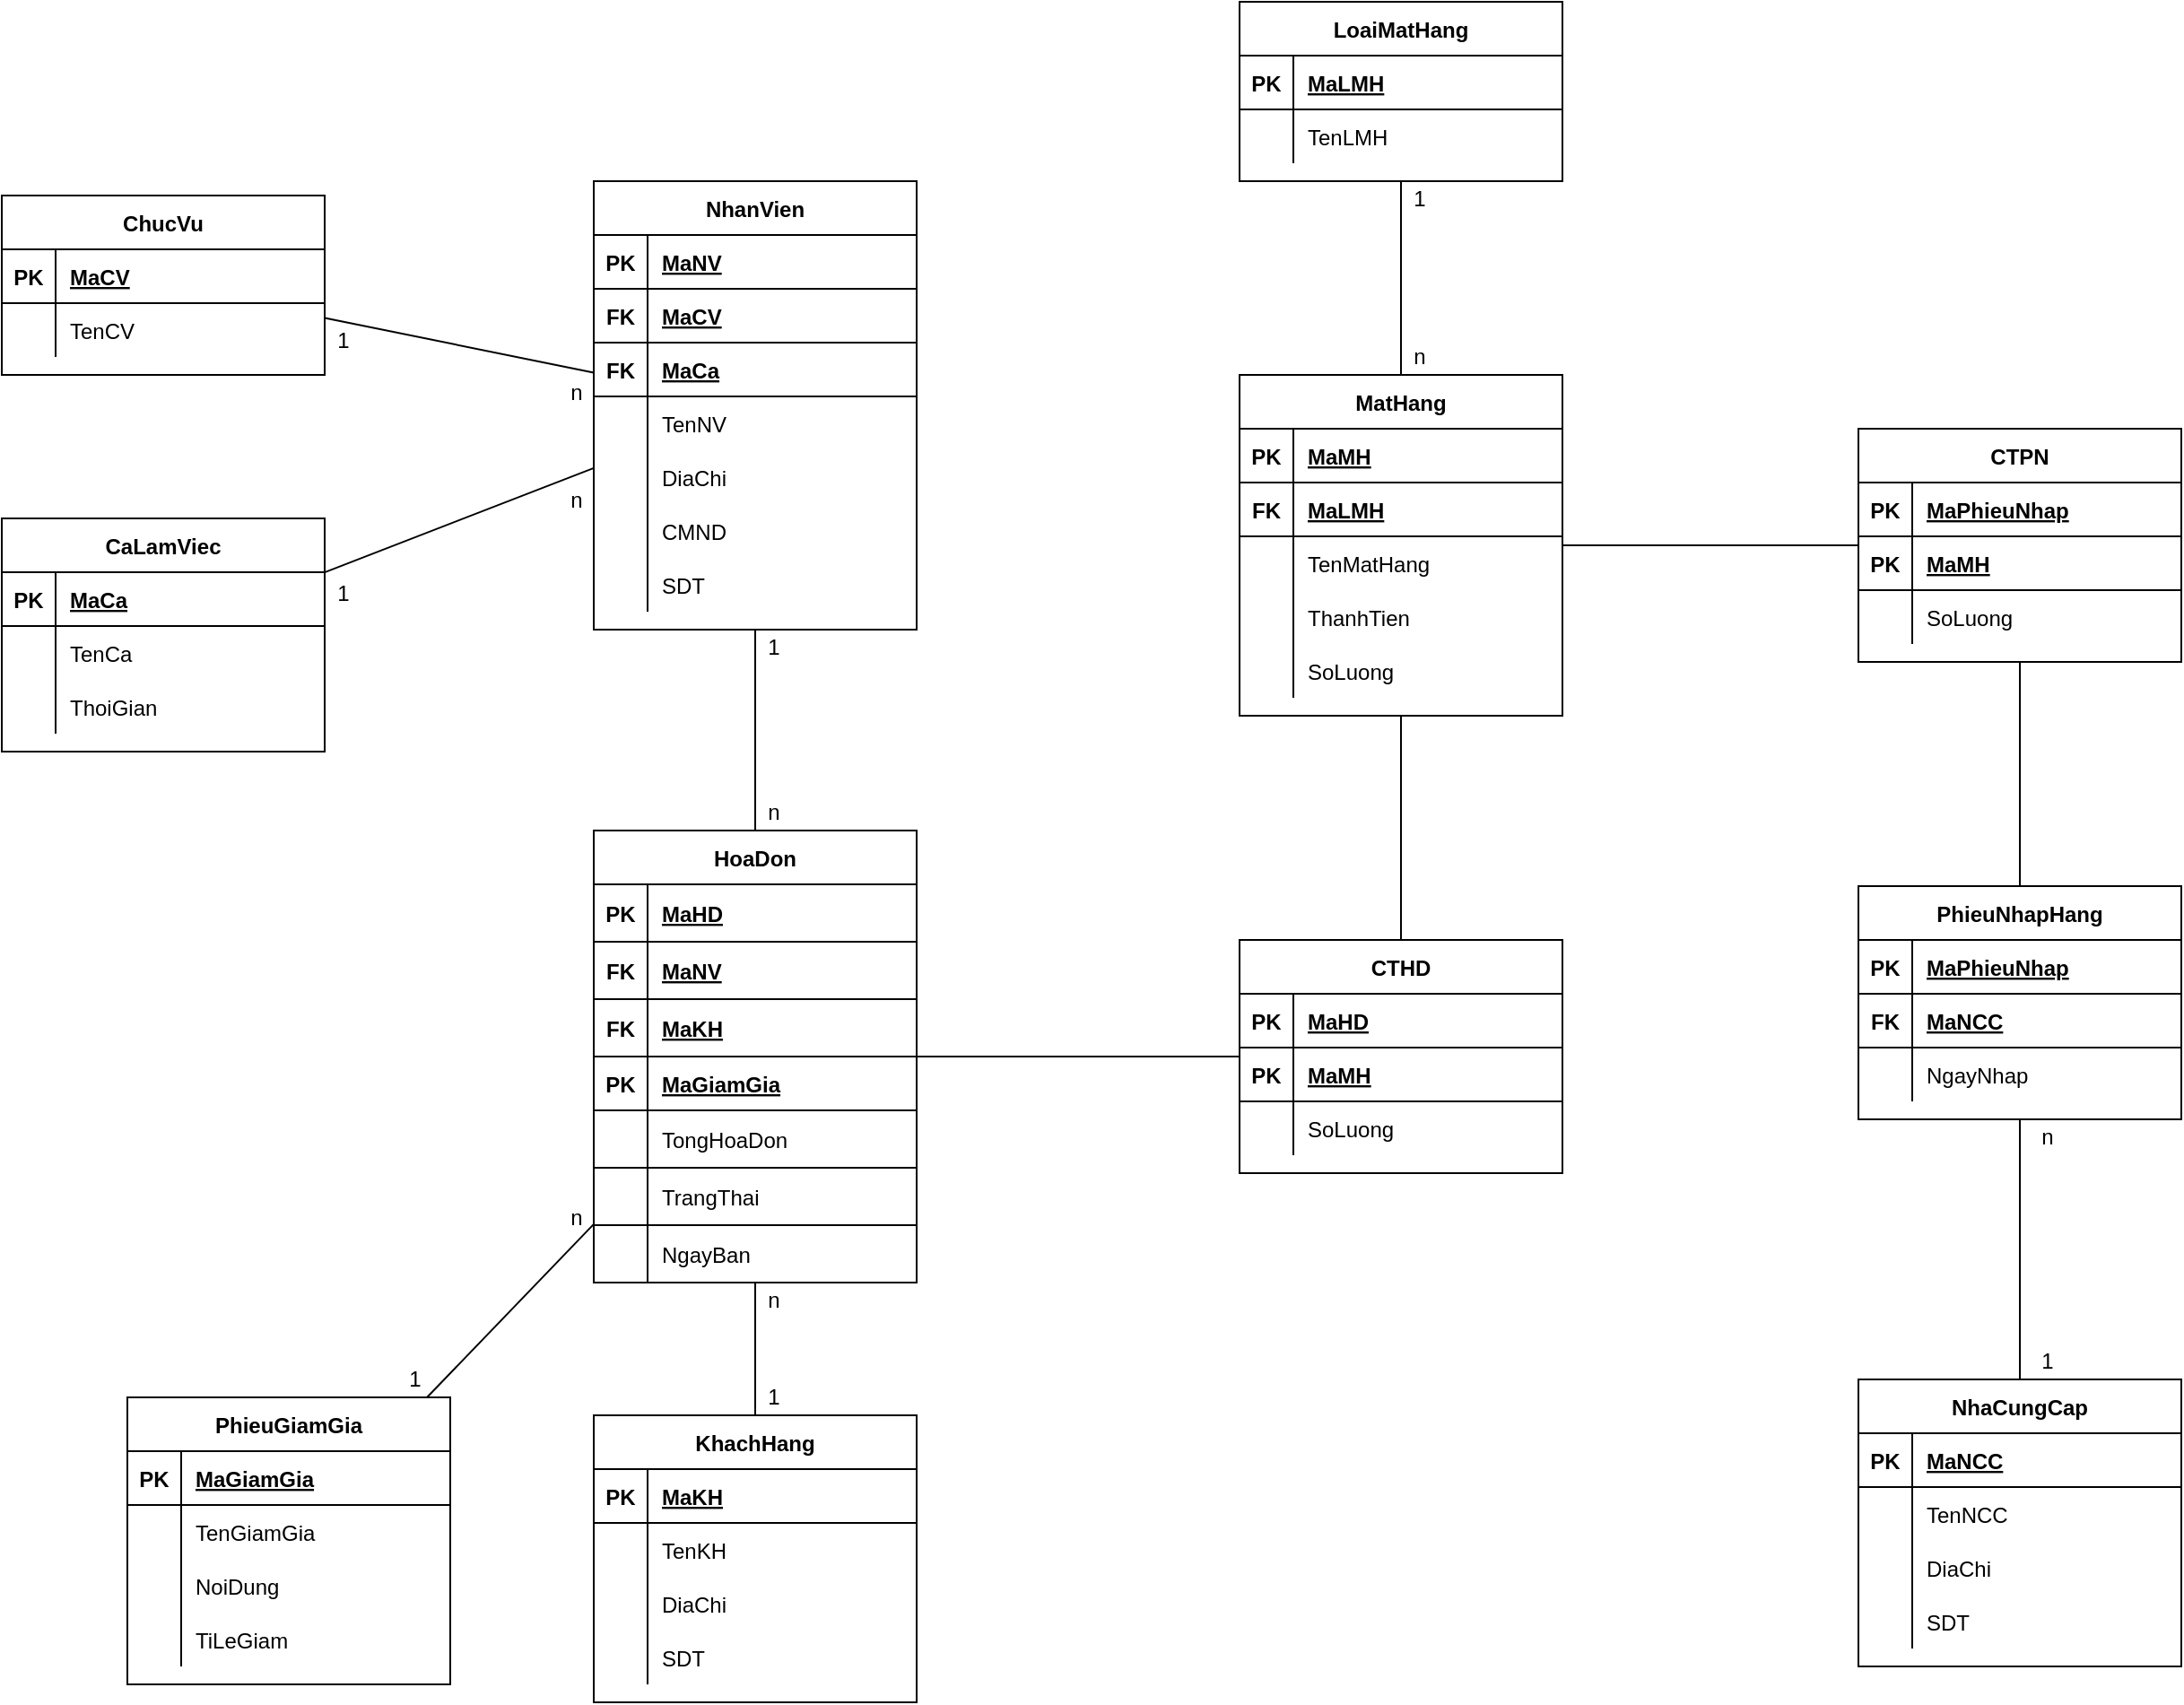 <mxfile version="16.5.1" type="device"><diagram id="FFig9bmro0p9TQwwsZxG" name="Page-1"><mxGraphModel dx="2071" dy="1911" grid="1" gridSize="10" guides="1" tooltips="1" connect="1" arrows="1" fold="1" page="1" pageScale="1" pageWidth="850" pageHeight="1100" math="0" shadow="0"><root><mxCell id="0"/><mxCell id="1" parent="0"/><mxCell id="2gMV54Jhwt9Od7N17RHv-97" style="edgeStyle=none;rounded=0;orthogonalLoop=1;jettySize=auto;html=1;endArrow=none;endFill=0;" parent="1" source="Jwx48hCjrQHL-6ofKgnK-101" target="Jwx48hCjrQHL-6ofKgnK-130" edge="1"><mxGeometry relative="1" as="geometry"><mxPoint x="-180.567" y="-754" as="sourcePoint"/><mxPoint x="-227.531" y="-628" as="targetPoint"/></mxGeometry></mxCell><mxCell id="2gMV54Jhwt9Od7N17RHv-98" style="edgeStyle=none;rounded=0;orthogonalLoop=1;jettySize=auto;html=1;endArrow=none;endFill=0;" parent="1" source="Jwx48hCjrQHL-6ofKgnK-152" target="Jwx48hCjrQHL-6ofKgnK-130" edge="1"><mxGeometry relative="1" as="geometry"><mxPoint x="-325.83" y="-379" as="sourcePoint"/><mxPoint x="-320" y="-493" as="targetPoint"/></mxGeometry></mxCell><mxCell id="2gMV54Jhwt9Od7N17RHv-36" style="edgeStyle=none;rounded=0;orthogonalLoop=1;jettySize=auto;html=1;endArrow=none;endFill=0;" parent="1" source="Jwx48hCjrQHL-6ofKgnK-58" target="Jwx48hCjrQHL-6ofKgnK-101" edge="1"><mxGeometry relative="1" as="geometry"><mxPoint x="-610" y="-880.25" as="sourcePoint"/><mxPoint x="-470" y="-814" as="targetPoint"/></mxGeometry></mxCell><mxCell id="2gMV54Jhwt9Od7N17RHv-37" style="edgeStyle=none;rounded=0;orthogonalLoop=1;jettySize=auto;html=1;endArrow=none;endFill=0;" parent="1" source="Jwx48hCjrQHL-6ofKgnK-87" target="Jwx48hCjrQHL-6ofKgnK-101" edge="1"><mxGeometry relative="1" as="geometry"><mxPoint x="-610" y="-728" as="sourcePoint"/><mxPoint x="-470" y="-768.633" as="targetPoint"/></mxGeometry></mxCell><mxCell id="2gMV54Jhwt9Od7N17RHv-39" value="n" style="text;html=1;align=center;verticalAlign=middle;resizable=0;points=[];autosize=1;strokeColor=none;fillColor=none;" parent="1" vertex="1"><mxGeometry x="-480" y="-850" width="20" height="20" as="geometry"/></mxCell><mxCell id="2gMV54Jhwt9Od7N17RHv-40" value="1" style="text;html=1;align=center;verticalAlign=middle;resizable=0;points=[];autosize=1;strokeColor=none;fillColor=none;" parent="1" vertex="1"><mxGeometry x="-610" y="-738" width="20" height="20" as="geometry"/></mxCell><mxCell id="2gMV54Jhwt9Od7N17RHv-41" value="n" style="text;html=1;align=center;verticalAlign=middle;resizable=0;points=[];autosize=1;strokeColor=none;fillColor=none;" parent="1" vertex="1"><mxGeometry x="-480" y="-790" width="20" height="20" as="geometry"/></mxCell><mxCell id="2gMV54Jhwt9Od7N17RHv-45" value="1" style="text;html=1;align=center;verticalAlign=middle;resizable=0;points=[];autosize=1;strokeColor=none;fillColor=none;" parent="1" vertex="1"><mxGeometry x="-610" y="-879" width="20" height="20" as="geometry"/></mxCell><mxCell id="VatTat8X_S2B1xnhTQCp-2" style="edgeStyle=none;rounded=0;orthogonalLoop=1;jettySize=auto;html=1;endArrow=none;endFill=0;" parent="1" source="Jwx48hCjrQHL-6ofKgnK-201" target="Jwx48hCjrQHL-6ofKgnK-166" edge="1"><mxGeometry relative="1" as="geometry"><mxPoint x="170" y="-662.167" as="sourcePoint"/></mxGeometry></mxCell><mxCell id="2gMV54Jhwt9Od7N17RHv-88" style="edgeStyle=none;rounded=0;orthogonalLoop=1;jettySize=auto;html=1;exitX=0.75;exitY=0;exitDx=0;exitDy=0;endArrow=none;endFill=0;" parent="1" edge="1"><mxGeometry relative="1" as="geometry"><mxPoint x="350" y="-761" as="sourcePoint"/><mxPoint x="350" y="-761" as="targetPoint"/></mxGeometry></mxCell><mxCell id="2gMV54Jhwt9Od7N17RHv-92" style="edgeStyle=none;rounded=0;orthogonalLoop=1;jettySize=auto;html=1;exitX=0.75;exitY=0;exitDx=0;exitDy=0;endArrow=none;endFill=0;" parent="1" edge="1"><mxGeometry relative="1" as="geometry"><mxPoint x="340" y="-970" as="sourcePoint"/><mxPoint x="340" y="-970" as="targetPoint"/></mxGeometry></mxCell><mxCell id="VatTat8X_S2B1xnhTQCp-1" style="rounded=0;orthogonalLoop=1;jettySize=auto;html=1;endArrow=none;endFill=0;" parent="1" source="Jwx48hCjrQHL-6ofKgnK-130" target="Jwx48hCjrQHL-6ofKgnK-166" edge="1"><mxGeometry relative="1" as="geometry"><mxPoint x="-180" y="-583" as="sourcePoint"/></mxGeometry></mxCell><mxCell id="2gMV54Jhwt9Od7N17RHv-119" value="n" style="text;html=1;align=center;verticalAlign=middle;resizable=0;points=[];autosize=1;strokeColor=none;fillColor=none;" parent="1" vertex="1"><mxGeometry x="-370" y="-616" width="20" height="20" as="geometry"/></mxCell><mxCell id="2gMV54Jhwt9Od7N17RHv-120" value="n" style="text;html=1;align=center;verticalAlign=middle;resizable=0;points=[];autosize=1;strokeColor=none;fillColor=none;" parent="1" vertex="1"><mxGeometry x="-370" y="-344" width="20" height="20" as="geometry"/></mxCell><mxCell id="2gMV54Jhwt9Od7N17RHv-121" value="1" style="text;html=1;align=center;verticalAlign=middle;resizable=0;points=[];autosize=1;strokeColor=none;fillColor=none;" parent="1" vertex="1"><mxGeometry x="-370" y="-290" width="20" height="20" as="geometry"/></mxCell><mxCell id="Jwx48hCjrQHL-6ofKgnK-41" value="" style="shape=tableRow;horizontal=0;startSize=0;swimlaneHead=0;swimlaneBody=0;fillColor=none;collapsible=0;dropTarget=0;points=[[0,0.5],[1,0.5]];portConstraint=eastwest;top=0;left=0;right=0;bottom=0;" parent="1" vertex="1"><mxGeometry x="-420" y="-980" width="180" height="30" as="geometry"/></mxCell><mxCell id="Jwx48hCjrQHL-6ofKgnK-42" value="" style="shape=partialRectangle;connectable=0;fillColor=none;top=0;left=0;bottom=0;right=0;editable=1;overflow=hidden;" parent="Jwx48hCjrQHL-6ofKgnK-41" vertex="1"><mxGeometry width="30" height="30" as="geometry"><mxRectangle width="30" height="30" as="alternateBounds"/></mxGeometry></mxCell><mxCell id="Jwx48hCjrQHL-6ofKgnK-58" value="ChucVu" style="shape=table;startSize=30;container=1;collapsible=1;childLayout=tableLayout;fixedRows=1;rowLines=0;fontStyle=1;align=center;resizeLast=1;" parent="1" vertex="1"><mxGeometry x="-790" y="-950" width="180" height="100" as="geometry"><mxRectangle x="220" y="-350" width="60" height="30" as="alternateBounds"/></mxGeometry></mxCell><mxCell id="Jwx48hCjrQHL-6ofKgnK-59" value="" style="shape=tableRow;horizontal=0;startSize=0;swimlaneHead=0;swimlaneBody=0;fillColor=none;collapsible=0;dropTarget=0;points=[[0,0.5],[1,0.5]];portConstraint=eastwest;top=0;left=0;right=0;bottom=1;" parent="Jwx48hCjrQHL-6ofKgnK-58" vertex="1"><mxGeometry y="30" width="180" height="30" as="geometry"/></mxCell><mxCell id="Jwx48hCjrQHL-6ofKgnK-60" value="PK" style="shape=partialRectangle;connectable=0;fillColor=none;top=0;left=0;bottom=0;right=0;fontStyle=1;overflow=hidden;" parent="Jwx48hCjrQHL-6ofKgnK-59" vertex="1"><mxGeometry width="30" height="30" as="geometry"><mxRectangle width="30" height="30" as="alternateBounds"/></mxGeometry></mxCell><mxCell id="Jwx48hCjrQHL-6ofKgnK-61" value="MaCV" style="shape=partialRectangle;connectable=0;fillColor=none;top=0;left=0;bottom=0;right=0;align=left;spacingLeft=6;fontStyle=5;overflow=hidden;" parent="Jwx48hCjrQHL-6ofKgnK-59" vertex="1"><mxGeometry x="30" width="150" height="30" as="geometry"><mxRectangle width="150" height="30" as="alternateBounds"/></mxGeometry></mxCell><mxCell id="Jwx48hCjrQHL-6ofKgnK-62" value="" style="shape=tableRow;horizontal=0;startSize=0;swimlaneHead=0;swimlaneBody=0;fillColor=none;collapsible=0;dropTarget=0;points=[[0,0.5],[1,0.5]];portConstraint=eastwest;top=0;left=0;right=0;bottom=0;" parent="Jwx48hCjrQHL-6ofKgnK-58" vertex="1"><mxGeometry y="60" width="180" height="30" as="geometry"/></mxCell><mxCell id="Jwx48hCjrQHL-6ofKgnK-63" value="" style="shape=partialRectangle;connectable=0;fillColor=none;top=0;left=0;bottom=0;right=0;editable=1;overflow=hidden;" parent="Jwx48hCjrQHL-6ofKgnK-62" vertex="1"><mxGeometry width="30" height="30" as="geometry"><mxRectangle width="30" height="30" as="alternateBounds"/></mxGeometry></mxCell><mxCell id="Jwx48hCjrQHL-6ofKgnK-64" value="TenCV" style="shape=partialRectangle;connectable=0;fillColor=none;top=0;left=0;bottom=0;right=0;align=left;spacingLeft=6;overflow=hidden;strokeColor=default;" parent="Jwx48hCjrQHL-6ofKgnK-62" vertex="1"><mxGeometry x="30" width="150" height="30" as="geometry"><mxRectangle width="150" height="30" as="alternateBounds"/></mxGeometry></mxCell><mxCell id="Jwx48hCjrQHL-6ofKgnK-87" value="CaLamViec" style="shape=table;startSize=30;container=1;collapsible=1;childLayout=tableLayout;fixedRows=1;rowLines=0;fontStyle=1;align=center;resizeLast=1;strokeColor=default;" parent="1" vertex="1"><mxGeometry x="-790" y="-770" width="180" height="130" as="geometry"/></mxCell><mxCell id="Jwx48hCjrQHL-6ofKgnK-88" value="" style="shape=tableRow;horizontal=0;startSize=0;swimlaneHead=0;swimlaneBody=0;fillColor=none;collapsible=0;dropTarget=0;points=[[0,0.5],[1,0.5]];portConstraint=eastwest;top=0;left=0;right=0;bottom=1;strokeColor=default;" parent="Jwx48hCjrQHL-6ofKgnK-87" vertex="1"><mxGeometry y="30" width="180" height="30" as="geometry"/></mxCell><mxCell id="Jwx48hCjrQHL-6ofKgnK-89" value="PK" style="shape=partialRectangle;connectable=0;fillColor=none;top=0;left=0;bottom=0;right=0;fontStyle=1;overflow=hidden;strokeColor=default;" parent="Jwx48hCjrQHL-6ofKgnK-88" vertex="1"><mxGeometry width="30" height="30" as="geometry"><mxRectangle width="30" height="30" as="alternateBounds"/></mxGeometry></mxCell><mxCell id="Jwx48hCjrQHL-6ofKgnK-90" value="MaCa" style="shape=partialRectangle;connectable=0;fillColor=none;top=0;left=0;bottom=0;right=0;align=left;spacingLeft=6;fontStyle=5;overflow=hidden;strokeColor=default;" parent="Jwx48hCjrQHL-6ofKgnK-88" vertex="1"><mxGeometry x="30" width="150" height="30" as="geometry"><mxRectangle width="150" height="30" as="alternateBounds"/></mxGeometry></mxCell><mxCell id="Jwx48hCjrQHL-6ofKgnK-91" value="" style="shape=tableRow;horizontal=0;startSize=0;swimlaneHead=0;swimlaneBody=0;fillColor=none;collapsible=0;dropTarget=0;points=[[0,0.5],[1,0.5]];portConstraint=eastwest;top=0;left=0;right=0;bottom=0;strokeColor=default;" parent="Jwx48hCjrQHL-6ofKgnK-87" vertex="1"><mxGeometry y="60" width="180" height="30" as="geometry"/></mxCell><mxCell id="Jwx48hCjrQHL-6ofKgnK-92" value="" style="shape=partialRectangle;connectable=0;fillColor=none;top=0;left=0;bottom=0;right=0;editable=1;overflow=hidden;strokeColor=default;" parent="Jwx48hCjrQHL-6ofKgnK-91" vertex="1"><mxGeometry width="30" height="30" as="geometry"><mxRectangle width="30" height="30" as="alternateBounds"/></mxGeometry></mxCell><mxCell id="Jwx48hCjrQHL-6ofKgnK-93" value="TenCa" style="shape=partialRectangle;connectable=0;fillColor=none;top=0;left=0;bottom=0;right=0;align=left;spacingLeft=6;overflow=hidden;strokeColor=default;" parent="Jwx48hCjrQHL-6ofKgnK-91" vertex="1"><mxGeometry x="30" width="150" height="30" as="geometry"><mxRectangle width="150" height="30" as="alternateBounds"/></mxGeometry></mxCell><mxCell id="Jwx48hCjrQHL-6ofKgnK-94" value="" style="shape=tableRow;horizontal=0;startSize=0;swimlaneHead=0;swimlaneBody=0;fillColor=none;collapsible=0;dropTarget=0;points=[[0,0.5],[1,0.5]];portConstraint=eastwest;top=0;left=0;right=0;bottom=0;strokeColor=default;" parent="Jwx48hCjrQHL-6ofKgnK-87" vertex="1"><mxGeometry y="90" width="180" height="30" as="geometry"/></mxCell><mxCell id="Jwx48hCjrQHL-6ofKgnK-95" value="" style="shape=partialRectangle;connectable=0;fillColor=none;top=0;left=0;bottom=0;right=0;editable=1;overflow=hidden;strokeColor=default;" parent="Jwx48hCjrQHL-6ofKgnK-94" vertex="1"><mxGeometry width="30" height="30" as="geometry"><mxRectangle width="30" height="30" as="alternateBounds"/></mxGeometry></mxCell><mxCell id="Jwx48hCjrQHL-6ofKgnK-96" value="ThoiGian" style="shape=partialRectangle;connectable=0;fillColor=none;top=0;left=0;bottom=0;right=0;align=left;spacingLeft=6;overflow=hidden;strokeColor=default;" parent="Jwx48hCjrQHL-6ofKgnK-94" vertex="1"><mxGeometry x="30" width="150" height="30" as="geometry"><mxRectangle width="150" height="30" as="alternateBounds"/></mxGeometry></mxCell><mxCell id="Jwx48hCjrQHL-6ofKgnK-101" value="NhanVien" style="shape=table;startSize=30;container=1;collapsible=1;childLayout=tableLayout;fixedRows=1;rowLines=0;fontStyle=1;align=center;resizeLast=1;strokeColor=default;" parent="1" vertex="1"><mxGeometry x="-460" y="-958" width="180" height="250" as="geometry"/></mxCell><mxCell id="Jwx48hCjrQHL-6ofKgnK-102" value="" style="shape=tableRow;horizontal=0;startSize=0;swimlaneHead=0;swimlaneBody=0;fillColor=none;collapsible=0;dropTarget=0;points=[[0,0.5],[1,0.5]];portConstraint=eastwest;top=0;left=0;right=0;bottom=1;strokeColor=default;" parent="Jwx48hCjrQHL-6ofKgnK-101" vertex="1"><mxGeometry y="30" width="180" height="30" as="geometry"/></mxCell><mxCell id="Jwx48hCjrQHL-6ofKgnK-103" value="PK" style="shape=partialRectangle;connectable=0;fillColor=none;top=0;left=0;bottom=0;right=0;fontStyle=1;overflow=hidden;strokeColor=default;" parent="Jwx48hCjrQHL-6ofKgnK-102" vertex="1"><mxGeometry width="30" height="30" as="geometry"><mxRectangle width="30" height="30" as="alternateBounds"/></mxGeometry></mxCell><mxCell id="Jwx48hCjrQHL-6ofKgnK-104" value="MaNV" style="shape=partialRectangle;connectable=0;fillColor=none;top=0;left=0;bottom=0;right=0;align=left;spacingLeft=6;fontStyle=5;overflow=hidden;strokeColor=default;" parent="Jwx48hCjrQHL-6ofKgnK-102" vertex="1"><mxGeometry x="30" width="150" height="30" as="geometry"><mxRectangle width="150" height="30" as="alternateBounds"/></mxGeometry></mxCell><mxCell id="Jwx48hCjrQHL-6ofKgnK-117" style="shape=tableRow;horizontal=0;startSize=0;swimlaneHead=0;swimlaneBody=0;fillColor=none;collapsible=0;dropTarget=0;points=[[0,0.5],[1,0.5]];portConstraint=eastwest;top=0;left=0;right=0;bottom=1;strokeColor=default;" parent="Jwx48hCjrQHL-6ofKgnK-101" vertex="1"><mxGeometry y="60" width="180" height="30" as="geometry"/></mxCell><mxCell id="Jwx48hCjrQHL-6ofKgnK-118" value="FK" style="shape=partialRectangle;connectable=0;fillColor=none;top=0;left=0;bottom=0;right=0;fontStyle=1;overflow=hidden;strokeColor=default;" parent="Jwx48hCjrQHL-6ofKgnK-117" vertex="1"><mxGeometry width="30" height="30" as="geometry"><mxRectangle width="30" height="30" as="alternateBounds"/></mxGeometry></mxCell><mxCell id="Jwx48hCjrQHL-6ofKgnK-119" value="MaCV" style="shape=partialRectangle;connectable=0;fillColor=none;top=0;left=0;bottom=0;right=0;align=left;spacingLeft=6;fontStyle=5;overflow=hidden;strokeColor=default;" parent="Jwx48hCjrQHL-6ofKgnK-117" vertex="1"><mxGeometry x="30" width="150" height="30" as="geometry"><mxRectangle width="150" height="30" as="alternateBounds"/></mxGeometry></mxCell><mxCell id="Jwx48hCjrQHL-6ofKgnK-114" style="shape=tableRow;horizontal=0;startSize=0;swimlaneHead=0;swimlaneBody=0;fillColor=none;collapsible=0;dropTarget=0;points=[[0,0.5],[1,0.5]];portConstraint=eastwest;top=0;left=0;right=0;bottom=1;strokeColor=default;" parent="Jwx48hCjrQHL-6ofKgnK-101" vertex="1"><mxGeometry y="90" width="180" height="30" as="geometry"/></mxCell><mxCell id="Jwx48hCjrQHL-6ofKgnK-115" value="FK" style="shape=partialRectangle;connectable=0;fillColor=none;top=0;left=0;bottom=0;right=0;fontStyle=1;overflow=hidden;strokeColor=default;" parent="Jwx48hCjrQHL-6ofKgnK-114" vertex="1"><mxGeometry width="30" height="30" as="geometry"><mxRectangle width="30" height="30" as="alternateBounds"/></mxGeometry></mxCell><mxCell id="Jwx48hCjrQHL-6ofKgnK-116" value="MaCa" style="shape=partialRectangle;connectable=0;fillColor=none;top=0;left=0;bottom=0;right=0;align=left;spacingLeft=6;fontStyle=5;overflow=hidden;strokeColor=default;" parent="Jwx48hCjrQHL-6ofKgnK-114" vertex="1"><mxGeometry x="30" width="150" height="30" as="geometry"><mxRectangle width="150" height="30" as="alternateBounds"/></mxGeometry></mxCell><mxCell id="Jwx48hCjrQHL-6ofKgnK-105" value="" style="shape=tableRow;horizontal=0;startSize=0;swimlaneHead=0;swimlaneBody=0;fillColor=none;collapsible=0;dropTarget=0;points=[[0,0.5],[1,0.5]];portConstraint=eastwest;top=0;left=0;right=0;bottom=0;strokeColor=default;" parent="Jwx48hCjrQHL-6ofKgnK-101" vertex="1"><mxGeometry y="120" width="180" height="30" as="geometry"/></mxCell><mxCell id="Jwx48hCjrQHL-6ofKgnK-106" value="" style="shape=partialRectangle;connectable=0;fillColor=none;top=0;left=0;bottom=0;right=0;editable=1;overflow=hidden;strokeColor=default;" parent="Jwx48hCjrQHL-6ofKgnK-105" vertex="1"><mxGeometry width="30" height="30" as="geometry"><mxRectangle width="30" height="30" as="alternateBounds"/></mxGeometry></mxCell><mxCell id="Jwx48hCjrQHL-6ofKgnK-107" value="TenNV" style="shape=partialRectangle;connectable=0;fillColor=none;top=0;left=0;bottom=0;right=0;align=left;spacingLeft=6;overflow=hidden;strokeColor=default;" parent="Jwx48hCjrQHL-6ofKgnK-105" vertex="1"><mxGeometry x="30" width="150" height="30" as="geometry"><mxRectangle width="150" height="30" as="alternateBounds"/></mxGeometry></mxCell><mxCell id="Jwx48hCjrQHL-6ofKgnK-108" value="" style="shape=tableRow;horizontal=0;startSize=0;swimlaneHead=0;swimlaneBody=0;fillColor=none;collapsible=0;dropTarget=0;points=[[0,0.5],[1,0.5]];portConstraint=eastwest;top=0;left=0;right=0;bottom=0;strokeColor=default;" parent="Jwx48hCjrQHL-6ofKgnK-101" vertex="1"><mxGeometry y="150" width="180" height="30" as="geometry"/></mxCell><mxCell id="Jwx48hCjrQHL-6ofKgnK-109" value="" style="shape=partialRectangle;connectable=0;fillColor=none;top=0;left=0;bottom=0;right=0;editable=1;overflow=hidden;strokeColor=default;" parent="Jwx48hCjrQHL-6ofKgnK-108" vertex="1"><mxGeometry width="30" height="30" as="geometry"><mxRectangle width="30" height="30" as="alternateBounds"/></mxGeometry></mxCell><mxCell id="Jwx48hCjrQHL-6ofKgnK-110" value="DiaChi" style="shape=partialRectangle;connectable=0;fillColor=none;top=0;left=0;bottom=0;right=0;align=left;spacingLeft=6;overflow=hidden;strokeColor=default;" parent="Jwx48hCjrQHL-6ofKgnK-108" vertex="1"><mxGeometry x="30" width="150" height="30" as="geometry"><mxRectangle width="150" height="30" as="alternateBounds"/></mxGeometry></mxCell><mxCell id="Jwx48hCjrQHL-6ofKgnK-111" value="" style="shape=tableRow;horizontal=0;startSize=0;swimlaneHead=0;swimlaneBody=0;fillColor=none;collapsible=0;dropTarget=0;points=[[0,0.5],[1,0.5]];portConstraint=eastwest;top=0;left=0;right=0;bottom=0;strokeColor=default;" parent="Jwx48hCjrQHL-6ofKgnK-101" vertex="1"><mxGeometry y="180" width="180" height="30" as="geometry"/></mxCell><mxCell id="Jwx48hCjrQHL-6ofKgnK-112" value="" style="shape=partialRectangle;connectable=0;fillColor=none;top=0;left=0;bottom=0;right=0;editable=1;overflow=hidden;strokeColor=default;" parent="Jwx48hCjrQHL-6ofKgnK-111" vertex="1"><mxGeometry width="30" height="30" as="geometry"><mxRectangle width="30" height="30" as="alternateBounds"/></mxGeometry></mxCell><mxCell id="Jwx48hCjrQHL-6ofKgnK-113" value="CMND" style="shape=partialRectangle;connectable=0;fillColor=none;top=0;left=0;bottom=0;right=0;align=left;spacingLeft=6;overflow=hidden;strokeColor=default;" parent="Jwx48hCjrQHL-6ofKgnK-111" vertex="1"><mxGeometry x="30" width="150" height="30" as="geometry"><mxRectangle width="150" height="30" as="alternateBounds"/></mxGeometry></mxCell><mxCell id="Jwx48hCjrQHL-6ofKgnK-120" style="shape=tableRow;horizontal=0;startSize=0;swimlaneHead=0;swimlaneBody=0;fillColor=none;collapsible=0;dropTarget=0;points=[[0,0.5],[1,0.5]];portConstraint=eastwest;top=0;left=0;right=0;bottom=0;strokeColor=default;" parent="Jwx48hCjrQHL-6ofKgnK-101" vertex="1"><mxGeometry y="210" width="180" height="30" as="geometry"/></mxCell><mxCell id="Jwx48hCjrQHL-6ofKgnK-121" style="shape=partialRectangle;connectable=0;fillColor=none;top=0;left=0;bottom=0;right=0;editable=1;overflow=hidden;strokeColor=default;" parent="Jwx48hCjrQHL-6ofKgnK-120" vertex="1"><mxGeometry width="30" height="30" as="geometry"><mxRectangle width="30" height="30" as="alternateBounds"/></mxGeometry></mxCell><mxCell id="Jwx48hCjrQHL-6ofKgnK-122" value="SDT" style="shape=partialRectangle;connectable=0;fillColor=none;top=0;left=0;bottom=0;right=0;align=left;spacingLeft=6;overflow=hidden;strokeColor=default;" parent="Jwx48hCjrQHL-6ofKgnK-120" vertex="1"><mxGeometry x="30" width="150" height="30" as="geometry"><mxRectangle width="150" height="30" as="alternateBounds"/></mxGeometry></mxCell><mxCell id="Jwx48hCjrQHL-6ofKgnK-130" value="HoaDon" style="shape=table;startSize=30;container=1;collapsible=1;childLayout=tableLayout;fixedRows=1;rowLines=0;fontStyle=1;align=center;resizeLast=1;strokeColor=default;" parent="1" vertex="1"><mxGeometry x="-460" y="-596" width="180" height="252" as="geometry"/></mxCell><mxCell id="Jwx48hCjrQHL-6ofKgnK-131" value="" style="shape=tableRow;horizontal=0;startSize=0;swimlaneHead=0;swimlaneBody=0;fillColor=none;collapsible=0;dropTarget=0;points=[[0,0.5],[1,0.5]];portConstraint=eastwest;top=0;left=0;right=0;bottom=1;strokeColor=default;" parent="Jwx48hCjrQHL-6ofKgnK-130" vertex="1"><mxGeometry y="30" width="180" height="32" as="geometry"/></mxCell><mxCell id="Jwx48hCjrQHL-6ofKgnK-132" value="PK" style="shape=partialRectangle;connectable=0;fillColor=none;top=0;left=0;bottom=0;right=0;fontStyle=1;overflow=hidden;strokeColor=default;" parent="Jwx48hCjrQHL-6ofKgnK-131" vertex="1"><mxGeometry width="30" height="32" as="geometry"><mxRectangle width="30" height="32" as="alternateBounds"/></mxGeometry></mxCell><mxCell id="Jwx48hCjrQHL-6ofKgnK-133" value="MaHD" style="shape=partialRectangle;connectable=0;fillColor=none;top=0;left=0;bottom=0;right=0;align=left;spacingLeft=6;fontStyle=5;overflow=hidden;strokeColor=default;" parent="Jwx48hCjrQHL-6ofKgnK-131" vertex="1"><mxGeometry x="30" width="150" height="32" as="geometry"><mxRectangle width="150" height="32" as="alternateBounds"/></mxGeometry></mxCell><mxCell id="Jwx48hCjrQHL-6ofKgnK-146" style="shape=tableRow;horizontal=0;startSize=0;swimlaneHead=0;swimlaneBody=0;fillColor=none;collapsible=0;dropTarget=0;points=[[0,0.5],[1,0.5]];portConstraint=eastwest;top=0;left=0;right=0;bottom=1;strokeColor=default;" parent="Jwx48hCjrQHL-6ofKgnK-130" vertex="1"><mxGeometry y="62" width="180" height="32" as="geometry"/></mxCell><mxCell id="Jwx48hCjrQHL-6ofKgnK-147" value="FK" style="shape=partialRectangle;connectable=0;fillColor=none;top=0;left=0;bottom=0;right=0;fontStyle=1;overflow=hidden;strokeColor=default;" parent="Jwx48hCjrQHL-6ofKgnK-146" vertex="1"><mxGeometry width="30" height="32" as="geometry"><mxRectangle width="30" height="32" as="alternateBounds"/></mxGeometry></mxCell><mxCell id="Jwx48hCjrQHL-6ofKgnK-148" value="MaNV" style="shape=partialRectangle;connectable=0;fillColor=none;top=0;left=0;bottom=0;right=0;align=left;spacingLeft=6;fontStyle=5;overflow=hidden;strokeColor=default;" parent="Jwx48hCjrQHL-6ofKgnK-146" vertex="1"><mxGeometry x="30" width="150" height="32" as="geometry"><mxRectangle width="150" height="32" as="alternateBounds"/></mxGeometry></mxCell><mxCell id="Jwx48hCjrQHL-6ofKgnK-143" style="shape=tableRow;horizontal=0;startSize=0;swimlaneHead=0;swimlaneBody=0;fillColor=none;collapsible=0;dropTarget=0;points=[[0,0.5],[1,0.5]];portConstraint=eastwest;top=0;left=0;right=0;bottom=1;strokeColor=default;" parent="Jwx48hCjrQHL-6ofKgnK-130" vertex="1"><mxGeometry y="94" width="180" height="32" as="geometry"/></mxCell><mxCell id="Jwx48hCjrQHL-6ofKgnK-144" value="FK" style="shape=partialRectangle;connectable=0;fillColor=none;top=0;left=0;bottom=0;right=0;fontStyle=1;overflow=hidden;strokeColor=default;" parent="Jwx48hCjrQHL-6ofKgnK-143" vertex="1"><mxGeometry width="30" height="32" as="geometry"><mxRectangle width="30" height="32" as="alternateBounds"/></mxGeometry></mxCell><mxCell id="Jwx48hCjrQHL-6ofKgnK-145" value="MaKH" style="shape=partialRectangle;connectable=0;fillColor=none;top=0;left=0;bottom=0;right=0;align=left;spacingLeft=6;fontStyle=5;overflow=hidden;strokeColor=default;" parent="Jwx48hCjrQHL-6ofKgnK-143" vertex="1"><mxGeometry x="30" width="150" height="32" as="geometry"><mxRectangle width="150" height="32" as="alternateBounds"/></mxGeometry></mxCell><mxCell id="aRcoP0Iu7y4WvRijU-5F-2" style="shape=tableRow;horizontal=0;startSize=0;swimlaneHead=0;swimlaneBody=0;fillColor=none;collapsible=0;dropTarget=0;points=[[0,0.5],[1,0.5]];portConstraint=eastwest;top=0;left=0;right=0;bottom=1;strokeColor=default;" parent="Jwx48hCjrQHL-6ofKgnK-130" vertex="1"><mxGeometry y="126" width="180" height="30" as="geometry"/></mxCell><mxCell id="aRcoP0Iu7y4WvRijU-5F-3" value="PK" style="shape=partialRectangle;connectable=0;fillColor=none;top=0;left=0;bottom=0;right=0;fontStyle=1;overflow=hidden;strokeColor=default;" parent="aRcoP0Iu7y4WvRijU-5F-2" vertex="1"><mxGeometry width="30" height="30" as="geometry"><mxRectangle width="30" height="30" as="alternateBounds"/></mxGeometry></mxCell><mxCell id="aRcoP0Iu7y4WvRijU-5F-4" value="MaGiamGia" style="shape=partialRectangle;connectable=0;fillColor=none;top=0;left=0;bottom=0;right=0;align=left;spacingLeft=6;fontStyle=5;overflow=hidden;strokeColor=default;" parent="aRcoP0Iu7y4WvRijU-5F-2" vertex="1"><mxGeometry x="30" width="150" height="30" as="geometry"><mxRectangle width="150" height="30" as="alternateBounds"/></mxGeometry></mxCell><mxCell id="aRcoP0Iu7y4WvRijU-5F-15" style="shape=tableRow;horizontal=0;startSize=0;swimlaneHead=0;swimlaneBody=0;fillColor=none;collapsible=0;dropTarget=0;points=[[0,0.5],[1,0.5]];portConstraint=eastwest;top=0;left=0;right=0;bottom=1;strokeColor=default;" parent="Jwx48hCjrQHL-6ofKgnK-130" vertex="1"><mxGeometry y="156" width="180" height="32" as="geometry"/></mxCell><mxCell id="aRcoP0Iu7y4WvRijU-5F-16" style="shape=partialRectangle;connectable=0;fillColor=none;top=0;left=0;bottom=0;right=0;fontStyle=1;overflow=hidden;strokeColor=default;" parent="aRcoP0Iu7y4WvRijU-5F-15" vertex="1"><mxGeometry width="30" height="32" as="geometry"><mxRectangle width="30" height="32" as="alternateBounds"/></mxGeometry></mxCell><mxCell id="aRcoP0Iu7y4WvRijU-5F-17" value="TongHoaDon" style="shape=partialRectangle;connectable=0;fillColor=none;top=0;left=0;bottom=0;right=0;align=left;spacingLeft=6;fontStyle=0;overflow=hidden;strokeColor=default;" parent="aRcoP0Iu7y4WvRijU-5F-15" vertex="1"><mxGeometry x="30" width="150" height="32" as="geometry"><mxRectangle width="150" height="32" as="alternateBounds"/></mxGeometry></mxCell><mxCell id="aRcoP0Iu7y4WvRijU-5F-18" style="shape=tableRow;horizontal=0;startSize=0;swimlaneHead=0;swimlaneBody=0;fillColor=none;collapsible=0;dropTarget=0;points=[[0,0.5],[1,0.5]];portConstraint=eastwest;top=0;left=0;right=0;bottom=1;strokeColor=default;" parent="Jwx48hCjrQHL-6ofKgnK-130" vertex="1"><mxGeometry y="188" width="180" height="32" as="geometry"/></mxCell><mxCell id="aRcoP0Iu7y4WvRijU-5F-19" style="shape=partialRectangle;connectable=0;fillColor=none;top=0;left=0;bottom=0;right=0;fontStyle=1;overflow=hidden;strokeColor=default;" parent="aRcoP0Iu7y4WvRijU-5F-18" vertex="1"><mxGeometry width="30" height="32" as="geometry"><mxRectangle width="30" height="32" as="alternateBounds"/></mxGeometry></mxCell><mxCell id="aRcoP0Iu7y4WvRijU-5F-20" value="TrangThai" style="shape=partialRectangle;connectable=0;fillColor=none;top=0;left=0;bottom=0;right=0;align=left;spacingLeft=6;fontStyle=0;overflow=hidden;strokeColor=default;" parent="aRcoP0Iu7y4WvRijU-5F-18" vertex="1"><mxGeometry x="30" width="150" height="32" as="geometry"><mxRectangle width="150" height="32" as="alternateBounds"/></mxGeometry></mxCell><mxCell id="K1Df4a5ZSL7WWiGaKM2t-1" style="shape=tableRow;horizontal=0;startSize=0;swimlaneHead=0;swimlaneBody=0;fillColor=none;collapsible=0;dropTarget=0;points=[[0,0.5],[1,0.5]];portConstraint=eastwest;top=0;left=0;right=0;bottom=1;strokeColor=default;" parent="Jwx48hCjrQHL-6ofKgnK-130" vertex="1"><mxGeometry y="220" width="180" height="32" as="geometry"/></mxCell><mxCell id="K1Df4a5ZSL7WWiGaKM2t-2" style="shape=partialRectangle;connectable=0;fillColor=none;top=0;left=0;bottom=0;right=0;fontStyle=1;overflow=hidden;strokeColor=default;" parent="K1Df4a5ZSL7WWiGaKM2t-1" vertex="1"><mxGeometry width="30" height="32" as="geometry"><mxRectangle width="30" height="32" as="alternateBounds"/></mxGeometry></mxCell><mxCell id="K1Df4a5ZSL7WWiGaKM2t-3" value="NgayBan" style="shape=partialRectangle;connectable=0;fillColor=none;top=0;left=0;bottom=0;right=0;align=left;spacingLeft=6;fontStyle=0;overflow=hidden;strokeColor=default;" parent="K1Df4a5ZSL7WWiGaKM2t-1" vertex="1"><mxGeometry x="30" width="150" height="32" as="geometry"><mxRectangle width="150" height="32" as="alternateBounds"/></mxGeometry></mxCell><mxCell id="Jwx48hCjrQHL-6ofKgnK-152" value="KhachHang" style="shape=table;startSize=30;container=1;collapsible=1;childLayout=tableLayout;fixedRows=1;rowLines=0;fontStyle=1;align=center;resizeLast=1;strokeColor=default;" parent="1" vertex="1"><mxGeometry x="-460" y="-270" width="180" height="160" as="geometry"/></mxCell><mxCell id="Jwx48hCjrQHL-6ofKgnK-153" value="" style="shape=tableRow;horizontal=0;startSize=0;swimlaneHead=0;swimlaneBody=0;fillColor=none;collapsible=0;dropTarget=0;points=[[0,0.5],[1,0.5]];portConstraint=eastwest;top=0;left=0;right=0;bottom=1;strokeColor=default;" parent="Jwx48hCjrQHL-6ofKgnK-152" vertex="1"><mxGeometry y="30" width="180" height="30" as="geometry"/></mxCell><mxCell id="Jwx48hCjrQHL-6ofKgnK-154" value="PK" style="shape=partialRectangle;connectable=0;fillColor=none;top=0;left=0;bottom=0;right=0;fontStyle=1;overflow=hidden;strokeColor=default;" parent="Jwx48hCjrQHL-6ofKgnK-153" vertex="1"><mxGeometry width="30" height="30" as="geometry"><mxRectangle width="30" height="30" as="alternateBounds"/></mxGeometry></mxCell><mxCell id="Jwx48hCjrQHL-6ofKgnK-155" value="MaKH" style="shape=partialRectangle;connectable=0;fillColor=none;top=0;left=0;bottom=0;right=0;align=left;spacingLeft=6;fontStyle=5;overflow=hidden;strokeColor=default;" parent="Jwx48hCjrQHL-6ofKgnK-153" vertex="1"><mxGeometry x="30" width="150" height="30" as="geometry"><mxRectangle width="150" height="30" as="alternateBounds"/></mxGeometry></mxCell><mxCell id="Jwx48hCjrQHL-6ofKgnK-156" value="" style="shape=tableRow;horizontal=0;startSize=0;swimlaneHead=0;swimlaneBody=0;fillColor=none;collapsible=0;dropTarget=0;points=[[0,0.5],[1,0.5]];portConstraint=eastwest;top=0;left=0;right=0;bottom=0;strokeColor=default;" parent="Jwx48hCjrQHL-6ofKgnK-152" vertex="1"><mxGeometry y="60" width="180" height="30" as="geometry"/></mxCell><mxCell id="Jwx48hCjrQHL-6ofKgnK-157" value="" style="shape=partialRectangle;connectable=0;fillColor=none;top=0;left=0;bottom=0;right=0;editable=1;overflow=hidden;strokeColor=default;" parent="Jwx48hCjrQHL-6ofKgnK-156" vertex="1"><mxGeometry width="30" height="30" as="geometry"><mxRectangle width="30" height="30" as="alternateBounds"/></mxGeometry></mxCell><mxCell id="Jwx48hCjrQHL-6ofKgnK-158" value="TenKH" style="shape=partialRectangle;connectable=0;fillColor=none;top=0;left=0;bottom=0;right=0;align=left;spacingLeft=6;overflow=hidden;strokeColor=default;" parent="Jwx48hCjrQHL-6ofKgnK-156" vertex="1"><mxGeometry x="30" width="150" height="30" as="geometry"><mxRectangle width="150" height="30" as="alternateBounds"/></mxGeometry></mxCell><mxCell id="Jwx48hCjrQHL-6ofKgnK-159" value="" style="shape=tableRow;horizontal=0;startSize=0;swimlaneHead=0;swimlaneBody=0;fillColor=none;collapsible=0;dropTarget=0;points=[[0,0.5],[1,0.5]];portConstraint=eastwest;top=0;left=0;right=0;bottom=0;strokeColor=default;" parent="Jwx48hCjrQHL-6ofKgnK-152" vertex="1"><mxGeometry y="90" width="180" height="30" as="geometry"/></mxCell><mxCell id="Jwx48hCjrQHL-6ofKgnK-160" value="" style="shape=partialRectangle;connectable=0;fillColor=none;top=0;left=0;bottom=0;right=0;editable=1;overflow=hidden;strokeColor=default;" parent="Jwx48hCjrQHL-6ofKgnK-159" vertex="1"><mxGeometry width="30" height="30" as="geometry"><mxRectangle width="30" height="30" as="alternateBounds"/></mxGeometry></mxCell><mxCell id="Jwx48hCjrQHL-6ofKgnK-161" value="DiaChi" style="shape=partialRectangle;connectable=0;fillColor=none;top=0;left=0;bottom=0;right=0;align=left;spacingLeft=6;overflow=hidden;strokeColor=default;" parent="Jwx48hCjrQHL-6ofKgnK-159" vertex="1"><mxGeometry x="30" width="150" height="30" as="geometry"><mxRectangle width="150" height="30" as="alternateBounds"/></mxGeometry></mxCell><mxCell id="Jwx48hCjrQHL-6ofKgnK-162" value="" style="shape=tableRow;horizontal=0;startSize=0;swimlaneHead=0;swimlaneBody=0;fillColor=none;collapsible=0;dropTarget=0;points=[[0,0.5],[1,0.5]];portConstraint=eastwest;top=0;left=0;right=0;bottom=0;strokeColor=default;" parent="Jwx48hCjrQHL-6ofKgnK-152" vertex="1"><mxGeometry y="120" width="180" height="30" as="geometry"/></mxCell><mxCell id="Jwx48hCjrQHL-6ofKgnK-163" value="" style="shape=partialRectangle;connectable=0;fillColor=none;top=0;left=0;bottom=0;right=0;editable=1;overflow=hidden;strokeColor=default;" parent="Jwx48hCjrQHL-6ofKgnK-162" vertex="1"><mxGeometry width="30" height="30" as="geometry"><mxRectangle width="30" height="30" as="alternateBounds"/></mxGeometry></mxCell><mxCell id="Jwx48hCjrQHL-6ofKgnK-164" value="SDT" style="shape=partialRectangle;connectable=0;fillColor=none;top=0;left=0;bottom=0;right=0;align=left;spacingLeft=6;overflow=hidden;strokeColor=default;" parent="Jwx48hCjrQHL-6ofKgnK-162" vertex="1"><mxGeometry x="30" width="150" height="30" as="geometry"><mxRectangle width="150" height="30" as="alternateBounds"/></mxGeometry></mxCell><mxCell id="Jwx48hCjrQHL-6ofKgnK-166" value="CTHD" style="shape=table;startSize=30;container=1;collapsible=1;childLayout=tableLayout;fixedRows=1;rowLines=0;fontStyle=1;align=center;resizeLast=1;strokeColor=default;" parent="1" vertex="1"><mxGeometry x="-100" y="-535" width="180.0" height="130" as="geometry"/></mxCell><mxCell id="Jwx48hCjrQHL-6ofKgnK-167" value="" style="shape=tableRow;horizontal=0;startSize=0;swimlaneHead=0;swimlaneBody=0;fillColor=none;collapsible=0;dropTarget=0;points=[[0,0.5],[1,0.5]];portConstraint=eastwest;top=0;left=0;right=0;bottom=1;strokeColor=default;" parent="Jwx48hCjrQHL-6ofKgnK-166" vertex="1"><mxGeometry y="30" width="180.0" height="30" as="geometry"/></mxCell><mxCell id="Jwx48hCjrQHL-6ofKgnK-168" value="PK" style="shape=partialRectangle;connectable=0;fillColor=none;top=0;left=0;bottom=0;right=0;fontStyle=1;overflow=hidden;strokeColor=default;" parent="Jwx48hCjrQHL-6ofKgnK-167" vertex="1"><mxGeometry width="30" height="30" as="geometry"><mxRectangle width="30" height="30" as="alternateBounds"/></mxGeometry></mxCell><mxCell id="Jwx48hCjrQHL-6ofKgnK-169" value="MaHD" style="shape=partialRectangle;connectable=0;fillColor=none;top=0;left=0;bottom=0;right=0;align=left;spacingLeft=6;fontStyle=5;overflow=hidden;strokeColor=default;" parent="Jwx48hCjrQHL-6ofKgnK-167" vertex="1"><mxGeometry x="30" width="150.0" height="30" as="geometry"><mxRectangle width="150.0" height="30" as="alternateBounds"/></mxGeometry></mxCell><mxCell id="Jwx48hCjrQHL-6ofKgnK-179" style="shape=tableRow;horizontal=0;startSize=0;swimlaneHead=0;swimlaneBody=0;fillColor=none;collapsible=0;dropTarget=0;points=[[0,0.5],[1,0.5]];portConstraint=eastwest;top=0;left=0;right=0;bottom=1;strokeColor=default;" parent="Jwx48hCjrQHL-6ofKgnK-166" vertex="1"><mxGeometry y="60" width="180.0" height="30" as="geometry"/></mxCell><mxCell id="Jwx48hCjrQHL-6ofKgnK-180" value="PK" style="shape=partialRectangle;connectable=0;fillColor=none;top=0;left=0;bottom=0;right=0;fontStyle=1;overflow=hidden;strokeColor=default;" parent="Jwx48hCjrQHL-6ofKgnK-179" vertex="1"><mxGeometry width="30" height="30" as="geometry"><mxRectangle width="30" height="30" as="alternateBounds"/></mxGeometry></mxCell><mxCell id="Jwx48hCjrQHL-6ofKgnK-181" value="MaMH" style="shape=partialRectangle;connectable=0;fillColor=none;top=0;left=0;bottom=0;right=0;align=left;spacingLeft=6;fontStyle=5;overflow=hidden;strokeColor=default;" parent="Jwx48hCjrQHL-6ofKgnK-179" vertex="1"><mxGeometry x="30" width="150.0" height="30" as="geometry"><mxRectangle width="150.0" height="30" as="alternateBounds"/></mxGeometry></mxCell><mxCell id="Jwx48hCjrQHL-6ofKgnK-176" value="" style="shape=tableRow;horizontal=0;startSize=0;swimlaneHead=0;swimlaneBody=0;fillColor=none;collapsible=0;dropTarget=0;points=[[0,0.5],[1,0.5]];portConstraint=eastwest;top=0;left=0;right=0;bottom=0;strokeColor=default;" parent="Jwx48hCjrQHL-6ofKgnK-166" vertex="1"><mxGeometry y="90" width="180.0" height="30" as="geometry"/></mxCell><mxCell id="Jwx48hCjrQHL-6ofKgnK-177" value="" style="shape=partialRectangle;connectable=0;fillColor=none;top=0;left=0;bottom=0;right=0;editable=1;overflow=hidden;strokeColor=default;" parent="Jwx48hCjrQHL-6ofKgnK-176" vertex="1"><mxGeometry width="30" height="30" as="geometry"><mxRectangle width="30" height="30" as="alternateBounds"/></mxGeometry></mxCell><mxCell id="Jwx48hCjrQHL-6ofKgnK-178" value="SoLuong" style="shape=partialRectangle;connectable=0;fillColor=none;top=0;left=0;bottom=0;right=0;align=left;spacingLeft=6;overflow=hidden;strokeColor=default;" parent="Jwx48hCjrQHL-6ofKgnK-176" vertex="1"><mxGeometry x="30" width="150.0" height="30" as="geometry"><mxRectangle width="150.0" height="30" as="alternateBounds"/></mxGeometry></mxCell><mxCell id="K1Df4a5ZSL7WWiGaKM2t-5" style="edgeStyle=orthogonalEdgeStyle;rounded=0;orthogonalLoop=1;jettySize=auto;html=1;endArrow=none;endFill=0;" parent="1" source="Jwx48hCjrQHL-6ofKgnK-201" target="Jwx48hCjrQHL-6ofKgnK-251" edge="1"><mxGeometry relative="1" as="geometry"/></mxCell><mxCell id="Jwx48hCjrQHL-6ofKgnK-201" value="MatHang" style="shape=table;startSize=30;container=1;collapsible=1;childLayout=tableLayout;fixedRows=1;rowLines=0;fontStyle=1;align=center;resizeLast=1;strokeColor=default;" parent="1" vertex="1"><mxGeometry x="-100" y="-850" width="180" height="190" as="geometry"/></mxCell><mxCell id="Jwx48hCjrQHL-6ofKgnK-202" value="" style="shape=tableRow;horizontal=0;startSize=0;swimlaneHead=0;swimlaneBody=0;fillColor=none;collapsible=0;dropTarget=0;points=[[0,0.5],[1,0.5]];portConstraint=eastwest;top=0;left=0;right=0;bottom=1;strokeColor=default;" parent="Jwx48hCjrQHL-6ofKgnK-201" vertex="1"><mxGeometry y="30" width="180" height="30" as="geometry"/></mxCell><mxCell id="Jwx48hCjrQHL-6ofKgnK-203" value="PK" style="shape=partialRectangle;connectable=0;fillColor=none;top=0;left=0;bottom=0;right=0;fontStyle=1;overflow=hidden;strokeColor=default;" parent="Jwx48hCjrQHL-6ofKgnK-202" vertex="1"><mxGeometry width="30" height="30" as="geometry"><mxRectangle width="30" height="30" as="alternateBounds"/></mxGeometry></mxCell><mxCell id="Jwx48hCjrQHL-6ofKgnK-204" value="MaMH" style="shape=partialRectangle;connectable=0;fillColor=none;top=0;left=0;bottom=0;right=0;align=left;spacingLeft=6;fontStyle=5;overflow=hidden;strokeColor=default;" parent="Jwx48hCjrQHL-6ofKgnK-202" vertex="1"><mxGeometry x="30" width="150" height="30" as="geometry"><mxRectangle width="150" height="30" as="alternateBounds"/></mxGeometry></mxCell><mxCell id="K1Df4a5ZSL7WWiGaKM2t-39" style="shape=tableRow;horizontal=0;startSize=0;swimlaneHead=0;swimlaneBody=0;fillColor=none;collapsible=0;dropTarget=0;points=[[0,0.5],[1,0.5]];portConstraint=eastwest;top=0;left=0;right=0;bottom=1;strokeColor=default;" parent="Jwx48hCjrQHL-6ofKgnK-201" vertex="1"><mxGeometry y="60" width="180" height="30" as="geometry"/></mxCell><mxCell id="K1Df4a5ZSL7WWiGaKM2t-40" value="FK" style="shape=partialRectangle;connectable=0;fillColor=none;top=0;left=0;bottom=0;right=0;fontStyle=1;overflow=hidden;strokeColor=default;" parent="K1Df4a5ZSL7WWiGaKM2t-39" vertex="1"><mxGeometry width="30" height="30" as="geometry"><mxRectangle width="30" height="30" as="alternateBounds"/></mxGeometry></mxCell><mxCell id="K1Df4a5ZSL7WWiGaKM2t-41" value="MaLMH" style="shape=partialRectangle;connectable=0;fillColor=none;top=0;left=0;bottom=0;right=0;align=left;spacingLeft=6;fontStyle=5;overflow=hidden;strokeColor=default;" parent="K1Df4a5ZSL7WWiGaKM2t-39" vertex="1"><mxGeometry x="30" width="150" height="30" as="geometry"><mxRectangle width="150" height="30" as="alternateBounds"/></mxGeometry></mxCell><mxCell id="Jwx48hCjrQHL-6ofKgnK-205" value="" style="shape=tableRow;horizontal=0;startSize=0;swimlaneHead=0;swimlaneBody=0;fillColor=none;collapsible=0;dropTarget=0;points=[[0,0.5],[1,0.5]];portConstraint=eastwest;top=0;left=0;right=0;bottom=0;strokeColor=default;" parent="Jwx48hCjrQHL-6ofKgnK-201" vertex="1"><mxGeometry y="90" width="180" height="30" as="geometry"/></mxCell><mxCell id="Jwx48hCjrQHL-6ofKgnK-206" value="" style="shape=partialRectangle;connectable=0;fillColor=none;top=0;left=0;bottom=0;right=0;editable=1;overflow=hidden;strokeColor=default;" parent="Jwx48hCjrQHL-6ofKgnK-205" vertex="1"><mxGeometry width="30" height="30" as="geometry"><mxRectangle width="30" height="30" as="alternateBounds"/></mxGeometry></mxCell><mxCell id="Jwx48hCjrQHL-6ofKgnK-207" value="TenMatHang" style="shape=partialRectangle;connectable=0;fillColor=none;top=0;left=0;bottom=0;right=0;align=left;spacingLeft=6;overflow=hidden;strokeColor=default;" parent="Jwx48hCjrQHL-6ofKgnK-205" vertex="1"><mxGeometry x="30" width="150" height="30" as="geometry"><mxRectangle width="150" height="30" as="alternateBounds"/></mxGeometry></mxCell><mxCell id="Jwx48hCjrQHL-6ofKgnK-208" value="" style="shape=tableRow;horizontal=0;startSize=0;swimlaneHead=0;swimlaneBody=0;fillColor=none;collapsible=0;dropTarget=0;points=[[0,0.5],[1,0.5]];portConstraint=eastwest;top=0;left=0;right=0;bottom=0;strokeColor=default;" parent="Jwx48hCjrQHL-6ofKgnK-201" vertex="1"><mxGeometry y="120" width="180" height="30" as="geometry"/></mxCell><mxCell id="Jwx48hCjrQHL-6ofKgnK-209" value="" style="shape=partialRectangle;connectable=0;fillColor=none;top=0;left=0;bottom=0;right=0;editable=1;overflow=hidden;strokeColor=default;" parent="Jwx48hCjrQHL-6ofKgnK-208" vertex="1"><mxGeometry width="30" height="30" as="geometry"><mxRectangle width="30" height="30" as="alternateBounds"/></mxGeometry></mxCell><mxCell id="Jwx48hCjrQHL-6ofKgnK-210" value="ThanhTien" style="shape=partialRectangle;connectable=0;fillColor=none;top=0;left=0;bottom=0;right=0;align=left;spacingLeft=6;overflow=hidden;strokeColor=default;" parent="Jwx48hCjrQHL-6ofKgnK-208" vertex="1"><mxGeometry x="30" width="150" height="30" as="geometry"><mxRectangle width="150" height="30" as="alternateBounds"/></mxGeometry></mxCell><mxCell id="Qp4oY7bI9DWMPB-NuEMj-24" style="shape=tableRow;horizontal=0;startSize=0;swimlaneHead=0;swimlaneBody=0;fillColor=none;collapsible=0;dropTarget=0;points=[[0,0.5],[1,0.5]];portConstraint=eastwest;top=0;left=0;right=0;bottom=0;strokeColor=default;" parent="Jwx48hCjrQHL-6ofKgnK-201" vertex="1"><mxGeometry y="150" width="180" height="30" as="geometry"/></mxCell><mxCell id="Qp4oY7bI9DWMPB-NuEMj-25" style="shape=partialRectangle;connectable=0;fillColor=none;top=0;left=0;bottom=0;right=0;editable=1;overflow=hidden;strokeColor=default;" parent="Qp4oY7bI9DWMPB-NuEMj-24" vertex="1"><mxGeometry width="30" height="30" as="geometry"><mxRectangle width="30" height="30" as="alternateBounds"/></mxGeometry></mxCell><mxCell id="Qp4oY7bI9DWMPB-NuEMj-26" value="SoLuong" style="shape=partialRectangle;connectable=0;fillColor=none;top=0;left=0;bottom=0;right=0;align=left;spacingLeft=6;overflow=hidden;strokeColor=default;" parent="Qp4oY7bI9DWMPB-NuEMj-24" vertex="1"><mxGeometry x="30" width="150" height="30" as="geometry"><mxRectangle width="150" height="30" as="alternateBounds"/></mxGeometry></mxCell><mxCell id="K1Df4a5ZSL7WWiGaKM2t-19" style="edgeStyle=orthogonalEdgeStyle;rounded=0;orthogonalLoop=1;jettySize=auto;html=1;endArrow=none;endFill=0;" parent="1" source="Jwx48hCjrQHL-6ofKgnK-238" target="K1Df4a5ZSL7WWiGaKM2t-6" edge="1"><mxGeometry relative="1" as="geometry"/></mxCell><mxCell id="Jwx48hCjrQHL-6ofKgnK-238" value="NhaCungCap" style="shape=table;startSize=30;container=1;collapsible=1;childLayout=tableLayout;fixedRows=1;rowLines=0;fontStyle=1;align=center;resizeLast=1;strokeColor=default;" parent="1" vertex="1"><mxGeometry x="245" y="-290" width="180" height="160" as="geometry"/></mxCell><mxCell id="Jwx48hCjrQHL-6ofKgnK-239" value="" style="shape=tableRow;horizontal=0;startSize=0;swimlaneHead=0;swimlaneBody=0;fillColor=none;collapsible=0;dropTarget=0;points=[[0,0.5],[1,0.5]];portConstraint=eastwest;top=0;left=0;right=0;bottom=1;strokeColor=default;" parent="Jwx48hCjrQHL-6ofKgnK-238" vertex="1"><mxGeometry y="30" width="180" height="30" as="geometry"/></mxCell><mxCell id="Jwx48hCjrQHL-6ofKgnK-240" value="PK" style="shape=partialRectangle;connectable=0;fillColor=none;top=0;left=0;bottom=0;right=0;fontStyle=1;overflow=hidden;strokeColor=default;" parent="Jwx48hCjrQHL-6ofKgnK-239" vertex="1"><mxGeometry width="30" height="30" as="geometry"><mxRectangle width="30" height="30" as="alternateBounds"/></mxGeometry></mxCell><mxCell id="Jwx48hCjrQHL-6ofKgnK-241" value="MaNCC" style="shape=partialRectangle;connectable=0;fillColor=none;top=0;left=0;bottom=0;right=0;align=left;spacingLeft=6;fontStyle=5;overflow=hidden;strokeColor=default;" parent="Jwx48hCjrQHL-6ofKgnK-239" vertex="1"><mxGeometry x="30" width="150" height="30" as="geometry"><mxRectangle width="150" height="30" as="alternateBounds"/></mxGeometry></mxCell><mxCell id="Jwx48hCjrQHL-6ofKgnK-242" value="" style="shape=tableRow;horizontal=0;startSize=0;swimlaneHead=0;swimlaneBody=0;fillColor=none;collapsible=0;dropTarget=0;points=[[0,0.5],[1,0.5]];portConstraint=eastwest;top=0;left=0;right=0;bottom=0;strokeColor=default;" parent="Jwx48hCjrQHL-6ofKgnK-238" vertex="1"><mxGeometry y="60" width="180" height="30" as="geometry"/></mxCell><mxCell id="Jwx48hCjrQHL-6ofKgnK-243" value="" style="shape=partialRectangle;connectable=0;fillColor=none;top=0;left=0;bottom=0;right=0;editable=1;overflow=hidden;strokeColor=default;" parent="Jwx48hCjrQHL-6ofKgnK-242" vertex="1"><mxGeometry width="30" height="30" as="geometry"><mxRectangle width="30" height="30" as="alternateBounds"/></mxGeometry></mxCell><mxCell id="Jwx48hCjrQHL-6ofKgnK-244" value="TenNCC" style="shape=partialRectangle;connectable=0;fillColor=none;top=0;left=0;bottom=0;right=0;align=left;spacingLeft=6;overflow=hidden;strokeColor=default;" parent="Jwx48hCjrQHL-6ofKgnK-242" vertex="1"><mxGeometry x="30" width="150" height="30" as="geometry"><mxRectangle width="150" height="30" as="alternateBounds"/></mxGeometry></mxCell><mxCell id="Jwx48hCjrQHL-6ofKgnK-245" value="" style="shape=tableRow;horizontal=0;startSize=0;swimlaneHead=0;swimlaneBody=0;fillColor=none;collapsible=0;dropTarget=0;points=[[0,0.5],[1,0.5]];portConstraint=eastwest;top=0;left=0;right=0;bottom=0;strokeColor=default;" parent="Jwx48hCjrQHL-6ofKgnK-238" vertex="1"><mxGeometry y="90" width="180" height="30" as="geometry"/></mxCell><mxCell id="Jwx48hCjrQHL-6ofKgnK-246" value="" style="shape=partialRectangle;connectable=0;fillColor=none;top=0;left=0;bottom=0;right=0;editable=1;overflow=hidden;strokeColor=default;" parent="Jwx48hCjrQHL-6ofKgnK-245" vertex="1"><mxGeometry width="30" height="30" as="geometry"><mxRectangle width="30" height="30" as="alternateBounds"/></mxGeometry></mxCell><mxCell id="Jwx48hCjrQHL-6ofKgnK-247" value="DiaChi" style="shape=partialRectangle;connectable=0;fillColor=none;top=0;left=0;bottom=0;right=0;align=left;spacingLeft=6;overflow=hidden;strokeColor=default;" parent="Jwx48hCjrQHL-6ofKgnK-245" vertex="1"><mxGeometry x="30" width="150" height="30" as="geometry"><mxRectangle width="150" height="30" as="alternateBounds"/></mxGeometry></mxCell><mxCell id="Jwx48hCjrQHL-6ofKgnK-248" value="" style="shape=tableRow;horizontal=0;startSize=0;swimlaneHead=0;swimlaneBody=0;fillColor=none;collapsible=0;dropTarget=0;points=[[0,0.5],[1,0.5]];portConstraint=eastwest;top=0;left=0;right=0;bottom=0;strokeColor=default;" parent="Jwx48hCjrQHL-6ofKgnK-238" vertex="1"><mxGeometry y="120" width="180" height="30" as="geometry"/></mxCell><mxCell id="Jwx48hCjrQHL-6ofKgnK-249" value="" style="shape=partialRectangle;connectable=0;fillColor=none;top=0;left=0;bottom=0;right=0;editable=1;overflow=hidden;strokeColor=default;" parent="Jwx48hCjrQHL-6ofKgnK-248" vertex="1"><mxGeometry width="30" height="30" as="geometry"><mxRectangle width="30" height="30" as="alternateBounds"/></mxGeometry></mxCell><mxCell id="Jwx48hCjrQHL-6ofKgnK-250" value="SDT" style="shape=partialRectangle;connectable=0;fillColor=none;top=0;left=0;bottom=0;right=0;align=left;spacingLeft=6;overflow=hidden;strokeColor=default;" parent="Jwx48hCjrQHL-6ofKgnK-248" vertex="1"><mxGeometry x="30" width="150" height="30" as="geometry"><mxRectangle width="150" height="30" as="alternateBounds"/></mxGeometry></mxCell><mxCell id="K1Df4a5ZSL7WWiGaKM2t-20" style="edgeStyle=orthogonalEdgeStyle;rounded=0;orthogonalLoop=1;jettySize=auto;html=1;endArrow=none;endFill=0;" parent="1" source="Jwx48hCjrQHL-6ofKgnK-251" target="K1Df4a5ZSL7WWiGaKM2t-6" edge="1"><mxGeometry relative="1" as="geometry"/></mxCell><mxCell id="Jwx48hCjrQHL-6ofKgnK-251" value="CTPN" style="shape=table;startSize=30;container=1;collapsible=1;childLayout=tableLayout;fixedRows=1;rowLines=0;fontStyle=1;align=center;resizeLast=1;strokeColor=default;" parent="1" vertex="1"><mxGeometry x="245" y="-820" width="180" height="130" as="geometry"/></mxCell><mxCell id="Jwx48hCjrQHL-6ofKgnK-267" style="shape=tableRow;horizontal=0;startSize=0;swimlaneHead=0;swimlaneBody=0;fillColor=none;collapsible=0;dropTarget=0;points=[[0,0.5],[1,0.5]];portConstraint=eastwest;top=0;left=0;right=0;bottom=1;strokeColor=default;" parent="Jwx48hCjrQHL-6ofKgnK-251" vertex="1"><mxGeometry y="30" width="180" height="30" as="geometry"/></mxCell><mxCell id="Jwx48hCjrQHL-6ofKgnK-268" value="PK" style="shape=partialRectangle;connectable=0;fillColor=none;top=0;left=0;bottom=0;right=0;fontStyle=1;overflow=hidden;strokeColor=default;" parent="Jwx48hCjrQHL-6ofKgnK-267" vertex="1"><mxGeometry width="30" height="30" as="geometry"><mxRectangle width="30" height="30" as="alternateBounds"/></mxGeometry></mxCell><mxCell id="Jwx48hCjrQHL-6ofKgnK-269" value="MaPhieuNhap" style="shape=partialRectangle;connectable=0;fillColor=none;top=0;left=0;bottom=0;right=0;align=left;spacingLeft=6;fontStyle=5;overflow=hidden;strokeColor=default;" parent="Jwx48hCjrQHL-6ofKgnK-267" vertex="1"><mxGeometry x="30" width="150" height="30" as="geometry"><mxRectangle width="150" height="30" as="alternateBounds"/></mxGeometry></mxCell><mxCell id="Jwx48hCjrQHL-6ofKgnK-264" style="shape=tableRow;horizontal=0;startSize=0;swimlaneHead=0;swimlaneBody=0;fillColor=none;collapsible=0;dropTarget=0;points=[[0,0.5],[1,0.5]];portConstraint=eastwest;top=0;left=0;right=0;bottom=1;strokeColor=default;" parent="Jwx48hCjrQHL-6ofKgnK-251" vertex="1"><mxGeometry y="60" width="180" height="30" as="geometry"/></mxCell><mxCell id="Jwx48hCjrQHL-6ofKgnK-265" value="PK" style="shape=partialRectangle;connectable=0;fillColor=none;top=0;left=0;bottom=0;right=0;fontStyle=1;overflow=hidden;strokeColor=default;" parent="Jwx48hCjrQHL-6ofKgnK-264" vertex="1"><mxGeometry width="30" height="30" as="geometry"><mxRectangle width="30" height="30" as="alternateBounds"/></mxGeometry></mxCell><mxCell id="Jwx48hCjrQHL-6ofKgnK-266" value="MaMH" style="shape=partialRectangle;connectable=0;fillColor=none;top=0;left=0;bottom=0;right=0;align=left;spacingLeft=6;fontStyle=5;overflow=hidden;strokeColor=default;" parent="Jwx48hCjrQHL-6ofKgnK-264" vertex="1"><mxGeometry x="30" width="150" height="30" as="geometry"><mxRectangle width="150" height="30" as="alternateBounds"/></mxGeometry></mxCell><mxCell id="Jwx48hCjrQHL-6ofKgnK-255" value="" style="shape=tableRow;horizontal=0;startSize=0;swimlaneHead=0;swimlaneBody=0;fillColor=none;collapsible=0;dropTarget=0;points=[[0,0.5],[1,0.5]];portConstraint=eastwest;top=0;left=0;right=0;bottom=0;strokeColor=default;" parent="Jwx48hCjrQHL-6ofKgnK-251" vertex="1"><mxGeometry y="90" width="180" height="30" as="geometry"/></mxCell><mxCell id="Jwx48hCjrQHL-6ofKgnK-256" value="" style="shape=partialRectangle;connectable=0;fillColor=none;top=0;left=0;bottom=0;right=0;editable=1;overflow=hidden;strokeColor=default;" parent="Jwx48hCjrQHL-6ofKgnK-255" vertex="1"><mxGeometry width="30" height="30" as="geometry"><mxRectangle width="30" height="30" as="alternateBounds"/></mxGeometry></mxCell><mxCell id="Jwx48hCjrQHL-6ofKgnK-257" value="SoLuong" style="shape=partialRectangle;connectable=0;fillColor=none;top=0;left=0;bottom=0;right=0;align=left;spacingLeft=6;overflow=hidden;strokeColor=default;" parent="Jwx48hCjrQHL-6ofKgnK-255" vertex="1"><mxGeometry x="30" width="150" height="30" as="geometry"><mxRectangle width="150" height="30" as="alternateBounds"/></mxGeometry></mxCell><mxCell id="jHLlpTDIpMxxUeZ6Jnsw-21" style="rounded=0;orthogonalLoop=1;jettySize=auto;html=1;endArrow=none;endFill=0;" parent="1" source="jHLlpTDIpMxxUeZ6Jnsw-8" target="Jwx48hCjrQHL-6ofKgnK-130" edge="1"><mxGeometry relative="1" as="geometry"/></mxCell><mxCell id="jHLlpTDIpMxxUeZ6Jnsw-8" value="PhieuGiamGia" style="shape=table;startSize=30;container=1;collapsible=1;childLayout=tableLayout;fixedRows=1;rowLines=0;fontStyle=1;align=center;resizeLast=1;strokeColor=default;" parent="1" vertex="1"><mxGeometry x="-720" y="-280" width="180" height="160" as="geometry"/></mxCell><mxCell id="jHLlpTDIpMxxUeZ6Jnsw-9" value="" style="shape=tableRow;horizontal=0;startSize=0;swimlaneHead=0;swimlaneBody=0;fillColor=none;collapsible=0;dropTarget=0;points=[[0,0.5],[1,0.5]];portConstraint=eastwest;top=0;left=0;right=0;bottom=1;strokeColor=default;" parent="jHLlpTDIpMxxUeZ6Jnsw-8" vertex="1"><mxGeometry y="30" width="180" height="30" as="geometry"/></mxCell><mxCell id="jHLlpTDIpMxxUeZ6Jnsw-10" value="PK" style="shape=partialRectangle;connectable=0;fillColor=none;top=0;left=0;bottom=0;right=0;fontStyle=1;overflow=hidden;strokeColor=default;" parent="jHLlpTDIpMxxUeZ6Jnsw-9" vertex="1"><mxGeometry width="30" height="30" as="geometry"><mxRectangle width="30" height="30" as="alternateBounds"/></mxGeometry></mxCell><mxCell id="jHLlpTDIpMxxUeZ6Jnsw-11" value="MaGiamGia" style="shape=partialRectangle;connectable=0;fillColor=none;top=0;left=0;bottom=0;right=0;align=left;spacingLeft=6;fontStyle=5;overflow=hidden;strokeColor=default;" parent="jHLlpTDIpMxxUeZ6Jnsw-9" vertex="1"><mxGeometry x="30" width="150" height="30" as="geometry"><mxRectangle width="150" height="30" as="alternateBounds"/></mxGeometry></mxCell><mxCell id="jHLlpTDIpMxxUeZ6Jnsw-12" value="" style="shape=tableRow;horizontal=0;startSize=0;swimlaneHead=0;swimlaneBody=0;fillColor=none;collapsible=0;dropTarget=0;points=[[0,0.5],[1,0.5]];portConstraint=eastwest;top=0;left=0;right=0;bottom=0;strokeColor=default;" parent="jHLlpTDIpMxxUeZ6Jnsw-8" vertex="1"><mxGeometry y="60" width="180" height="30" as="geometry"/></mxCell><mxCell id="jHLlpTDIpMxxUeZ6Jnsw-13" value="" style="shape=partialRectangle;connectable=0;fillColor=none;top=0;left=0;bottom=0;right=0;editable=1;overflow=hidden;strokeColor=default;" parent="jHLlpTDIpMxxUeZ6Jnsw-12" vertex="1"><mxGeometry width="30" height="30" as="geometry"><mxRectangle width="30" height="30" as="alternateBounds"/></mxGeometry></mxCell><mxCell id="jHLlpTDIpMxxUeZ6Jnsw-14" value="TenGiamGia" style="shape=partialRectangle;connectable=0;fillColor=none;top=0;left=0;bottom=0;right=0;align=left;spacingLeft=6;overflow=hidden;strokeColor=default;" parent="jHLlpTDIpMxxUeZ6Jnsw-12" vertex="1"><mxGeometry x="30" width="150" height="30" as="geometry"><mxRectangle width="150" height="30" as="alternateBounds"/></mxGeometry></mxCell><mxCell id="jHLlpTDIpMxxUeZ6Jnsw-15" value="" style="shape=tableRow;horizontal=0;startSize=0;swimlaneHead=0;swimlaneBody=0;fillColor=none;collapsible=0;dropTarget=0;points=[[0,0.5],[1,0.5]];portConstraint=eastwest;top=0;left=0;right=0;bottom=0;strokeColor=default;" parent="jHLlpTDIpMxxUeZ6Jnsw-8" vertex="1"><mxGeometry y="90" width="180" height="30" as="geometry"/></mxCell><mxCell id="jHLlpTDIpMxxUeZ6Jnsw-16" value="" style="shape=partialRectangle;connectable=0;fillColor=none;top=0;left=0;bottom=0;right=0;editable=1;overflow=hidden;strokeColor=default;" parent="jHLlpTDIpMxxUeZ6Jnsw-15" vertex="1"><mxGeometry width="30" height="30" as="geometry"><mxRectangle width="30" height="30" as="alternateBounds"/></mxGeometry></mxCell><mxCell id="jHLlpTDIpMxxUeZ6Jnsw-17" value="NoiDung" style="shape=partialRectangle;connectable=0;fillColor=none;top=0;left=0;bottom=0;right=0;align=left;spacingLeft=6;overflow=hidden;strokeColor=default;" parent="jHLlpTDIpMxxUeZ6Jnsw-15" vertex="1"><mxGeometry x="30" width="150" height="30" as="geometry"><mxRectangle width="150" height="30" as="alternateBounds"/></mxGeometry></mxCell><mxCell id="jHLlpTDIpMxxUeZ6Jnsw-18" value="" style="shape=tableRow;horizontal=0;startSize=0;swimlaneHead=0;swimlaneBody=0;fillColor=none;collapsible=0;dropTarget=0;points=[[0,0.5],[1,0.5]];portConstraint=eastwest;top=0;left=0;right=0;bottom=0;strokeColor=default;" parent="jHLlpTDIpMxxUeZ6Jnsw-8" vertex="1"><mxGeometry y="120" width="180" height="30" as="geometry"/></mxCell><mxCell id="jHLlpTDIpMxxUeZ6Jnsw-19" value="" style="shape=partialRectangle;connectable=0;fillColor=none;top=0;left=0;bottom=0;right=0;editable=1;overflow=hidden;strokeColor=default;" parent="jHLlpTDIpMxxUeZ6Jnsw-18" vertex="1"><mxGeometry width="30" height="30" as="geometry"><mxRectangle width="30" height="30" as="alternateBounds"/></mxGeometry></mxCell><mxCell id="jHLlpTDIpMxxUeZ6Jnsw-20" value="TiLeGiam" style="shape=partialRectangle;connectable=0;fillColor=none;top=0;left=0;bottom=0;right=0;align=left;spacingLeft=6;overflow=hidden;strokeColor=default;" parent="jHLlpTDIpMxxUeZ6Jnsw-18" vertex="1"><mxGeometry x="30" width="150" height="30" as="geometry"><mxRectangle width="150" height="30" as="alternateBounds"/></mxGeometry></mxCell><mxCell id="K1Df4a5ZSL7WWiGaKM2t-4" value="1" style="text;html=1;align=center;verticalAlign=middle;resizable=0;points=[];autosize=1;strokeColor=none;fillColor=none;" parent="1" vertex="1"><mxGeometry x="-370" y="-708" width="20" height="20" as="geometry"/></mxCell><mxCell id="K1Df4a5ZSL7WWiGaKM2t-6" value="PhieuNhapHang" style="shape=table;startSize=30;container=1;collapsible=1;childLayout=tableLayout;fixedRows=1;rowLines=0;fontStyle=1;align=center;resizeLast=1;strokeColor=default;" parent="1" vertex="1"><mxGeometry x="245" y="-565" width="180" height="130" as="geometry"/></mxCell><mxCell id="K1Df4a5ZSL7WWiGaKM2t-7" value="" style="shape=tableRow;horizontal=0;startSize=0;swimlaneHead=0;swimlaneBody=0;fillColor=none;collapsible=0;dropTarget=0;points=[[0,0.5],[1,0.5]];portConstraint=eastwest;top=0;left=0;right=0;bottom=1;strokeColor=default;" parent="K1Df4a5ZSL7WWiGaKM2t-6" vertex="1"><mxGeometry y="30" width="180" height="30" as="geometry"/></mxCell><mxCell id="K1Df4a5ZSL7WWiGaKM2t-8" value="PK" style="shape=partialRectangle;connectable=0;fillColor=none;top=0;left=0;bottom=0;right=0;fontStyle=1;overflow=hidden;strokeColor=default;" parent="K1Df4a5ZSL7WWiGaKM2t-7" vertex="1"><mxGeometry width="30" height="30" as="geometry"><mxRectangle width="30" height="30" as="alternateBounds"/></mxGeometry></mxCell><mxCell id="K1Df4a5ZSL7WWiGaKM2t-9" value="MaPhieuNhap" style="shape=partialRectangle;connectable=0;fillColor=none;top=0;left=0;bottom=0;right=0;align=left;spacingLeft=6;fontStyle=5;overflow=hidden;strokeColor=default;" parent="K1Df4a5ZSL7WWiGaKM2t-7" vertex="1"><mxGeometry x="30" width="150" height="30" as="geometry"><mxRectangle width="150" height="30" as="alternateBounds"/></mxGeometry></mxCell><mxCell id="K1Df4a5ZSL7WWiGaKM2t-21" style="shape=tableRow;horizontal=0;startSize=0;swimlaneHead=0;swimlaneBody=0;fillColor=none;collapsible=0;dropTarget=0;points=[[0,0.5],[1,0.5]];portConstraint=eastwest;top=0;left=0;right=0;bottom=1;strokeColor=default;" parent="K1Df4a5ZSL7WWiGaKM2t-6" vertex="1"><mxGeometry y="60" width="180" height="30" as="geometry"/></mxCell><mxCell id="K1Df4a5ZSL7WWiGaKM2t-22" value="FK" style="shape=partialRectangle;connectable=0;fillColor=none;top=0;left=0;bottom=0;right=0;fontStyle=1;overflow=hidden;strokeColor=default;" parent="K1Df4a5ZSL7WWiGaKM2t-21" vertex="1"><mxGeometry width="30" height="30" as="geometry"><mxRectangle width="30" height="30" as="alternateBounds"/></mxGeometry></mxCell><mxCell id="K1Df4a5ZSL7WWiGaKM2t-23" value="MaNCC" style="shape=partialRectangle;connectable=0;fillColor=none;top=0;left=0;bottom=0;right=0;align=left;spacingLeft=6;fontStyle=5;overflow=hidden;strokeColor=default;" parent="K1Df4a5ZSL7WWiGaKM2t-21" vertex="1"><mxGeometry x="30" width="150" height="30" as="geometry"><mxRectangle width="150" height="30" as="alternateBounds"/></mxGeometry></mxCell><mxCell id="K1Df4a5ZSL7WWiGaKM2t-16" value="" style="shape=tableRow;horizontal=0;startSize=0;swimlaneHead=0;swimlaneBody=0;fillColor=none;collapsible=0;dropTarget=0;points=[[0,0.5],[1,0.5]];portConstraint=eastwest;top=0;left=0;right=0;bottom=0;strokeColor=default;" parent="K1Df4a5ZSL7WWiGaKM2t-6" vertex="1"><mxGeometry y="90" width="180" height="30" as="geometry"/></mxCell><mxCell id="K1Df4a5ZSL7WWiGaKM2t-17" value="" style="shape=partialRectangle;connectable=0;fillColor=none;top=0;left=0;bottom=0;right=0;editable=1;overflow=hidden;strokeColor=default;" parent="K1Df4a5ZSL7WWiGaKM2t-16" vertex="1"><mxGeometry width="30" height="30" as="geometry"><mxRectangle width="30" height="30" as="alternateBounds"/></mxGeometry></mxCell><mxCell id="K1Df4a5ZSL7WWiGaKM2t-18" value="NgayNhap" style="shape=partialRectangle;connectable=0;fillColor=none;top=0;left=0;bottom=0;right=0;align=left;spacingLeft=6;overflow=hidden;strokeColor=default;" parent="K1Df4a5ZSL7WWiGaKM2t-16" vertex="1"><mxGeometry x="30" width="150" height="30" as="geometry"><mxRectangle width="150" height="30" as="alternateBounds"/></mxGeometry></mxCell><mxCell id="K1Df4a5ZSL7WWiGaKM2t-24" value="1" style="text;html=1;align=center;verticalAlign=middle;resizable=0;points=[];autosize=1;strokeColor=none;fillColor=none;" parent="1" vertex="1"><mxGeometry x="340" y="-310" width="20" height="20" as="geometry"/></mxCell><mxCell id="K1Df4a5ZSL7WWiGaKM2t-25" value="n" style="text;html=1;align=center;verticalAlign=middle;resizable=0;points=[];autosize=1;strokeColor=none;fillColor=none;" parent="1" vertex="1"><mxGeometry x="340" y="-435" width="20" height="20" as="geometry"/></mxCell><mxCell id="K1Df4a5ZSL7WWiGaKM2t-36" style="edgeStyle=orthogonalEdgeStyle;rounded=0;orthogonalLoop=1;jettySize=auto;html=1;endArrow=none;endFill=0;" parent="1" source="K1Df4a5ZSL7WWiGaKM2t-26" target="Jwx48hCjrQHL-6ofKgnK-201" edge="1"><mxGeometry relative="1" as="geometry"/></mxCell><mxCell id="K1Df4a5ZSL7WWiGaKM2t-26" value="LoaiMatHang" style="shape=table;startSize=30;container=1;collapsible=1;childLayout=tableLayout;fixedRows=1;rowLines=0;fontStyle=1;align=center;resizeLast=1;strokeColor=default;" parent="1" vertex="1"><mxGeometry x="-100" y="-1058" width="180" height="100" as="geometry"/></mxCell><mxCell id="K1Df4a5ZSL7WWiGaKM2t-27" value="" style="shape=tableRow;horizontal=0;startSize=0;swimlaneHead=0;swimlaneBody=0;fillColor=none;collapsible=0;dropTarget=0;points=[[0,0.5],[1,0.5]];portConstraint=eastwest;top=0;left=0;right=0;bottom=1;strokeColor=default;" parent="K1Df4a5ZSL7WWiGaKM2t-26" vertex="1"><mxGeometry y="30" width="180" height="30" as="geometry"/></mxCell><mxCell id="K1Df4a5ZSL7WWiGaKM2t-28" value="PK" style="shape=partialRectangle;connectable=0;fillColor=none;top=0;left=0;bottom=0;right=0;fontStyle=1;overflow=hidden;strokeColor=default;" parent="K1Df4a5ZSL7WWiGaKM2t-27" vertex="1"><mxGeometry width="30" height="30" as="geometry"><mxRectangle width="30" height="30" as="alternateBounds"/></mxGeometry></mxCell><mxCell id="K1Df4a5ZSL7WWiGaKM2t-29" value="MaLMH" style="shape=partialRectangle;connectable=0;fillColor=none;top=0;left=0;bottom=0;right=0;align=left;spacingLeft=6;fontStyle=5;overflow=hidden;strokeColor=default;" parent="K1Df4a5ZSL7WWiGaKM2t-27" vertex="1"><mxGeometry x="30" width="150" height="30" as="geometry"><mxRectangle width="150" height="30" as="alternateBounds"/></mxGeometry></mxCell><mxCell id="K1Df4a5ZSL7WWiGaKM2t-33" value="" style="shape=tableRow;horizontal=0;startSize=0;swimlaneHead=0;swimlaneBody=0;fillColor=none;collapsible=0;dropTarget=0;points=[[0,0.5],[1,0.5]];portConstraint=eastwest;top=0;left=0;right=0;bottom=0;strokeColor=default;" parent="K1Df4a5ZSL7WWiGaKM2t-26" vertex="1"><mxGeometry y="60" width="180" height="30" as="geometry"/></mxCell><mxCell id="K1Df4a5ZSL7WWiGaKM2t-34" value="" style="shape=partialRectangle;connectable=0;fillColor=none;top=0;left=0;bottom=0;right=0;editable=1;overflow=hidden;strokeColor=default;" parent="K1Df4a5ZSL7WWiGaKM2t-33" vertex="1"><mxGeometry width="30" height="30" as="geometry"><mxRectangle width="30" height="30" as="alternateBounds"/></mxGeometry></mxCell><mxCell id="K1Df4a5ZSL7WWiGaKM2t-35" value="TenLMH" style="shape=partialRectangle;connectable=0;fillColor=none;top=0;left=0;bottom=0;right=0;align=left;spacingLeft=6;overflow=hidden;strokeColor=default;" parent="K1Df4a5ZSL7WWiGaKM2t-33" vertex="1"><mxGeometry x="30" width="150" height="30" as="geometry"><mxRectangle width="150" height="30" as="alternateBounds"/></mxGeometry></mxCell><mxCell id="K1Df4a5ZSL7WWiGaKM2t-42" value="1" style="text;html=1;align=center;verticalAlign=middle;resizable=0;points=[];autosize=1;strokeColor=none;fillColor=none;" parent="1" vertex="1"><mxGeometry x="-10" y="-958" width="20" height="20" as="geometry"/></mxCell><mxCell id="K1Df4a5ZSL7WWiGaKM2t-43" value="n" style="text;html=1;align=center;verticalAlign=middle;resizable=0;points=[];autosize=1;strokeColor=none;fillColor=none;" parent="1" vertex="1"><mxGeometry x="-10" y="-870" width="20" height="20" as="geometry"/></mxCell><mxCell id="Phm8go3fZ2jOwrKDBuwL-4" value="n" style="text;html=1;align=center;verticalAlign=middle;resizable=0;points=[];autosize=1;strokeColor=none;fillColor=none;" vertex="1" parent="1"><mxGeometry x="-480" y="-390" width="20" height="20" as="geometry"/></mxCell><mxCell id="Phm8go3fZ2jOwrKDBuwL-5" value="1" style="text;html=1;align=center;verticalAlign=middle;resizable=0;points=[];autosize=1;strokeColor=none;fillColor=none;" vertex="1" parent="1"><mxGeometry x="-570" y="-300" width="20" height="20" as="geometry"/></mxCell></root></mxGraphModel></diagram></mxfile>